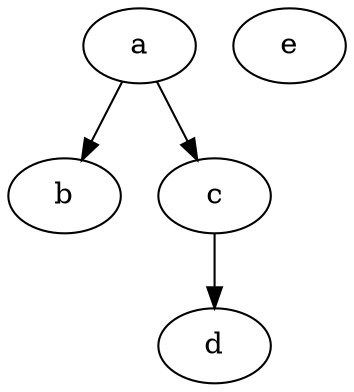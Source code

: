 digraph "same with example isolatedE with bd removed" {
	a [Weight=2];
	b [Weight=3];
	a -> b [Weight=1];
	c [Weight=3];
	a -> c [Weight=2];
	d [Weight=2];
	e [Weight=4];
	c -> d [Weight=1];
} 